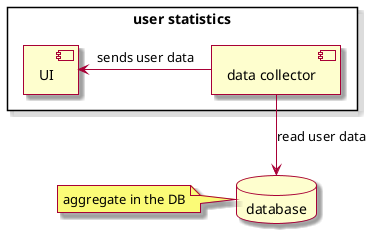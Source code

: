 @startuml
skin rose
rectangle "user statistics" {
  [UI]
  [data collector]
}

[data collector]

database "database" {

}

note left of [database]: aggregate in the DB

[UI] <- [data collector]: sends user data
[data collector] --> [database]: read user data

@enduml
